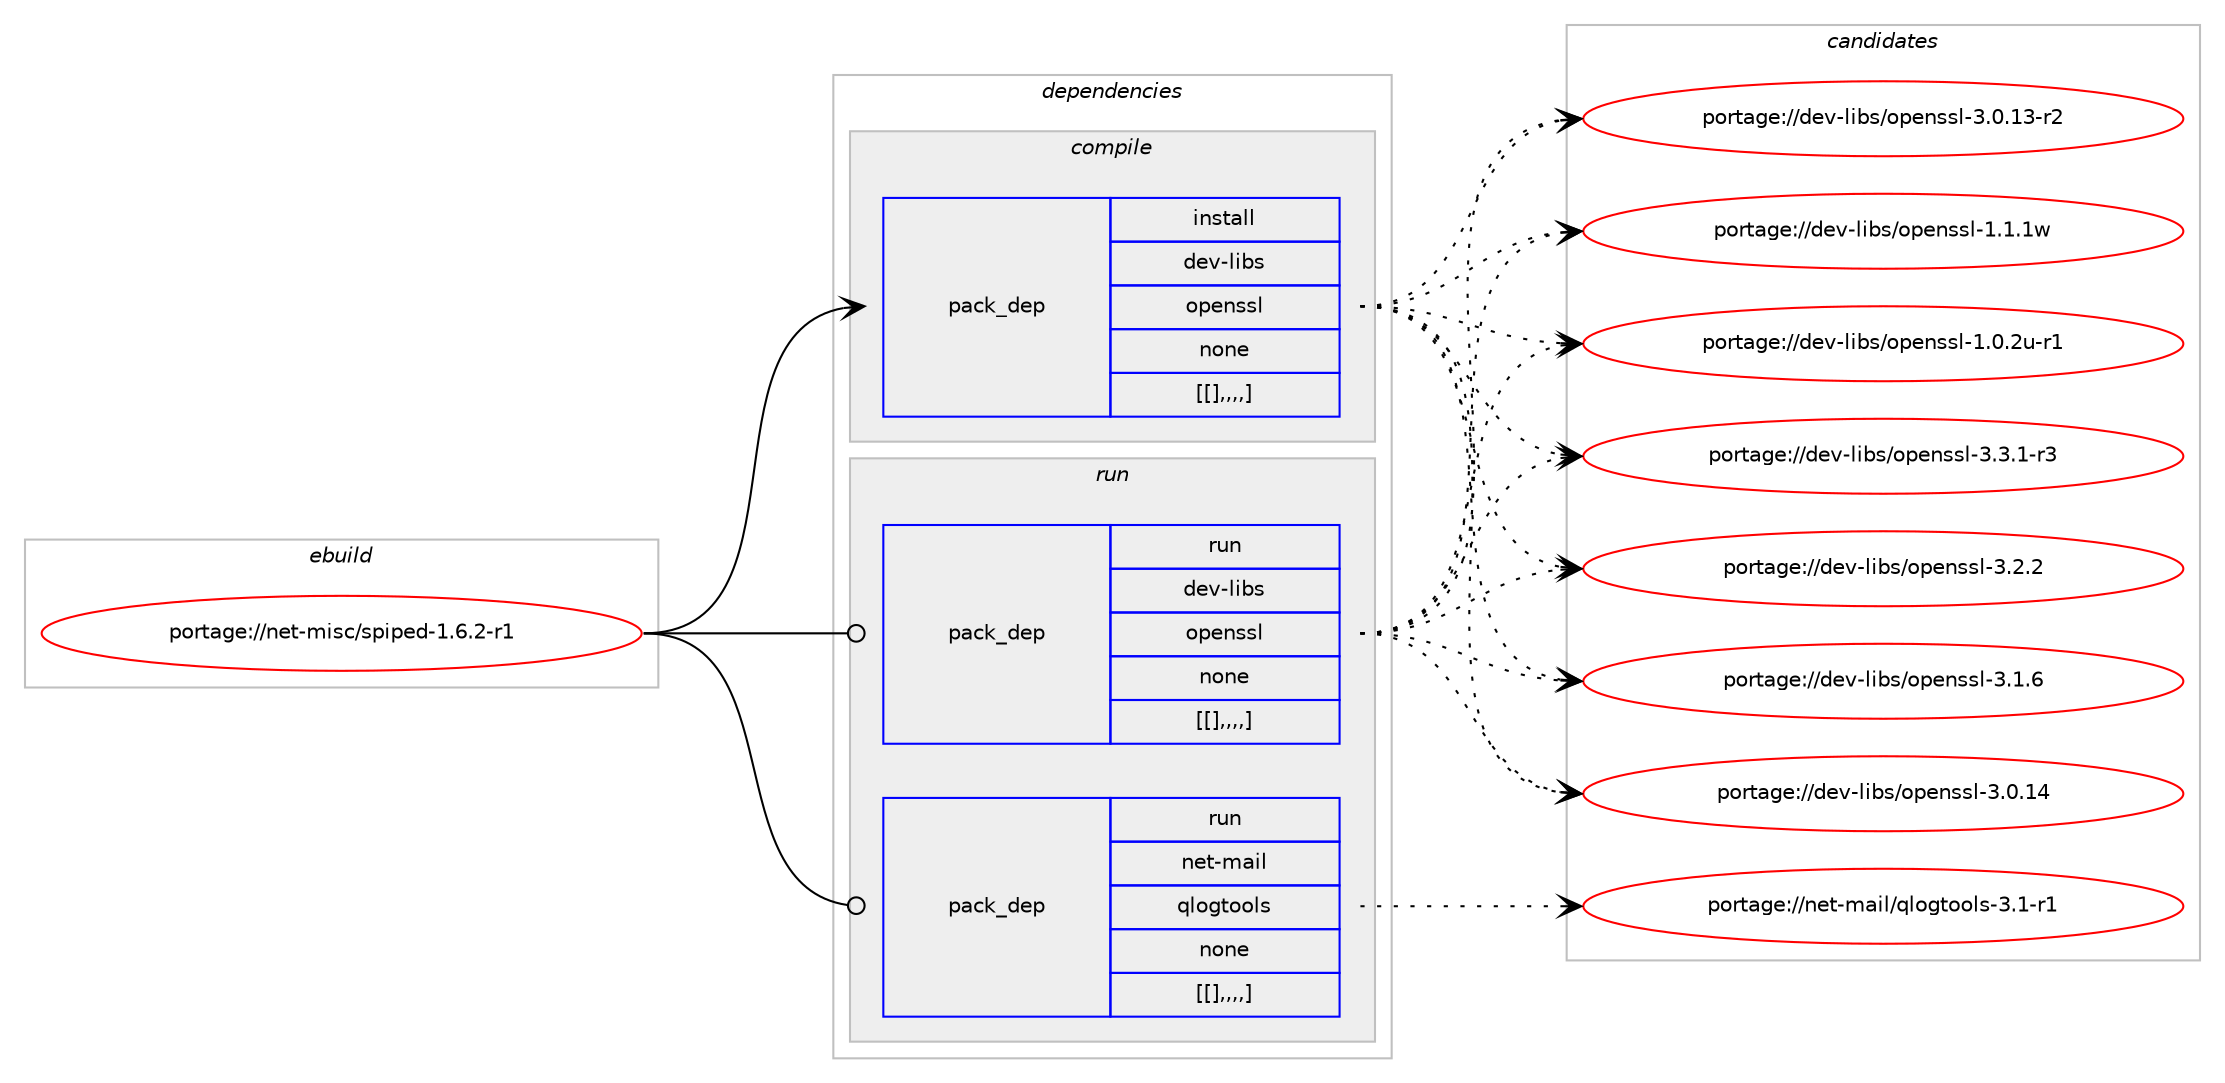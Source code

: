 digraph prolog {

# *************
# Graph options
# *************

newrank=true;
concentrate=true;
compound=true;
graph [rankdir=LR,fontname=Helvetica,fontsize=10,ranksep=1.5];#, ranksep=2.5, nodesep=0.2];
edge  [arrowhead=vee];
node  [fontname=Helvetica,fontsize=10];

# **********
# The ebuild
# **********

subgraph cluster_leftcol {
color=gray;
label=<<i>ebuild</i>>;
id [label="portage://net-misc/spiped-1.6.2-r1", color=red, width=4, href="../net-misc/spiped-1.6.2-r1.svg"];
}

# ****************
# The dependencies
# ****************

subgraph cluster_midcol {
color=gray;
label=<<i>dependencies</i>>;
subgraph cluster_compile {
fillcolor="#eeeeee";
style=filled;
label=<<i>compile</i>>;
subgraph pack286545 {
dependency392404 [label=<<TABLE BORDER="0" CELLBORDER="1" CELLSPACING="0" CELLPADDING="4" WIDTH="220"><TR><TD ROWSPAN="6" CELLPADDING="30">pack_dep</TD></TR><TR><TD WIDTH="110">install</TD></TR><TR><TD>dev-libs</TD></TR><TR><TD>openssl</TD></TR><TR><TD>none</TD></TR><TR><TD>[[],,,,]</TD></TR></TABLE>>, shape=none, color=blue];
}
id:e -> dependency392404:w [weight=20,style="solid",arrowhead="vee"];
}
subgraph cluster_compileandrun {
fillcolor="#eeeeee";
style=filled;
label=<<i>compile and run</i>>;
}
subgraph cluster_run {
fillcolor="#eeeeee";
style=filled;
label=<<i>run</i>>;
subgraph pack286546 {
dependency392405 [label=<<TABLE BORDER="0" CELLBORDER="1" CELLSPACING="0" CELLPADDING="4" WIDTH="220"><TR><TD ROWSPAN="6" CELLPADDING="30">pack_dep</TD></TR><TR><TD WIDTH="110">run</TD></TR><TR><TD>dev-libs</TD></TR><TR><TD>openssl</TD></TR><TR><TD>none</TD></TR><TR><TD>[[],,,,]</TD></TR></TABLE>>, shape=none, color=blue];
}
id:e -> dependency392405:w [weight=20,style="solid",arrowhead="odot"];
subgraph pack286547 {
dependency392406 [label=<<TABLE BORDER="0" CELLBORDER="1" CELLSPACING="0" CELLPADDING="4" WIDTH="220"><TR><TD ROWSPAN="6" CELLPADDING="30">pack_dep</TD></TR><TR><TD WIDTH="110">run</TD></TR><TR><TD>net-mail</TD></TR><TR><TD>qlogtools</TD></TR><TR><TD>none</TD></TR><TR><TD>[[],,,,]</TD></TR></TABLE>>, shape=none, color=blue];
}
id:e -> dependency392406:w [weight=20,style="solid",arrowhead="odot"];
}
}

# **************
# The candidates
# **************

subgraph cluster_choices {
rank=same;
color=gray;
label=<<i>candidates</i>>;

subgraph choice286545 {
color=black;
nodesep=1;
choice1001011184510810598115471111121011101151151084551465146494511451 [label="portage://dev-libs/openssl-3.3.1-r3", color=red, width=4,href="../dev-libs/openssl-3.3.1-r3.svg"];
choice100101118451081059811547111112101110115115108455146504650 [label="portage://dev-libs/openssl-3.2.2", color=red, width=4,href="../dev-libs/openssl-3.2.2.svg"];
choice100101118451081059811547111112101110115115108455146494654 [label="portage://dev-libs/openssl-3.1.6", color=red, width=4,href="../dev-libs/openssl-3.1.6.svg"];
choice10010111845108105981154711111210111011511510845514648464952 [label="portage://dev-libs/openssl-3.0.14", color=red, width=4,href="../dev-libs/openssl-3.0.14.svg"];
choice100101118451081059811547111112101110115115108455146484649514511450 [label="portage://dev-libs/openssl-3.0.13-r2", color=red, width=4,href="../dev-libs/openssl-3.0.13-r2.svg"];
choice100101118451081059811547111112101110115115108454946494649119 [label="portage://dev-libs/openssl-1.1.1w", color=red, width=4,href="../dev-libs/openssl-1.1.1w.svg"];
choice1001011184510810598115471111121011101151151084549464846501174511449 [label="portage://dev-libs/openssl-1.0.2u-r1", color=red, width=4,href="../dev-libs/openssl-1.0.2u-r1.svg"];
dependency392404:e -> choice1001011184510810598115471111121011101151151084551465146494511451:w [style=dotted,weight="100"];
dependency392404:e -> choice100101118451081059811547111112101110115115108455146504650:w [style=dotted,weight="100"];
dependency392404:e -> choice100101118451081059811547111112101110115115108455146494654:w [style=dotted,weight="100"];
dependency392404:e -> choice10010111845108105981154711111210111011511510845514648464952:w [style=dotted,weight="100"];
dependency392404:e -> choice100101118451081059811547111112101110115115108455146484649514511450:w [style=dotted,weight="100"];
dependency392404:e -> choice100101118451081059811547111112101110115115108454946494649119:w [style=dotted,weight="100"];
dependency392404:e -> choice1001011184510810598115471111121011101151151084549464846501174511449:w [style=dotted,weight="100"];
}
subgraph choice286546 {
color=black;
nodesep=1;
choice1001011184510810598115471111121011101151151084551465146494511451 [label="portage://dev-libs/openssl-3.3.1-r3", color=red, width=4,href="../dev-libs/openssl-3.3.1-r3.svg"];
choice100101118451081059811547111112101110115115108455146504650 [label="portage://dev-libs/openssl-3.2.2", color=red, width=4,href="../dev-libs/openssl-3.2.2.svg"];
choice100101118451081059811547111112101110115115108455146494654 [label="portage://dev-libs/openssl-3.1.6", color=red, width=4,href="../dev-libs/openssl-3.1.6.svg"];
choice10010111845108105981154711111210111011511510845514648464952 [label="portage://dev-libs/openssl-3.0.14", color=red, width=4,href="../dev-libs/openssl-3.0.14.svg"];
choice100101118451081059811547111112101110115115108455146484649514511450 [label="portage://dev-libs/openssl-3.0.13-r2", color=red, width=4,href="../dev-libs/openssl-3.0.13-r2.svg"];
choice100101118451081059811547111112101110115115108454946494649119 [label="portage://dev-libs/openssl-1.1.1w", color=red, width=4,href="../dev-libs/openssl-1.1.1w.svg"];
choice1001011184510810598115471111121011101151151084549464846501174511449 [label="portage://dev-libs/openssl-1.0.2u-r1", color=red, width=4,href="../dev-libs/openssl-1.0.2u-r1.svg"];
dependency392405:e -> choice1001011184510810598115471111121011101151151084551465146494511451:w [style=dotted,weight="100"];
dependency392405:e -> choice100101118451081059811547111112101110115115108455146504650:w [style=dotted,weight="100"];
dependency392405:e -> choice100101118451081059811547111112101110115115108455146494654:w [style=dotted,weight="100"];
dependency392405:e -> choice10010111845108105981154711111210111011511510845514648464952:w [style=dotted,weight="100"];
dependency392405:e -> choice100101118451081059811547111112101110115115108455146484649514511450:w [style=dotted,weight="100"];
dependency392405:e -> choice100101118451081059811547111112101110115115108454946494649119:w [style=dotted,weight="100"];
dependency392405:e -> choice1001011184510810598115471111121011101151151084549464846501174511449:w [style=dotted,weight="100"];
}
subgraph choice286547 {
color=black;
nodesep=1;
choice110101116451099710510847113108111103116111111108115455146494511449 [label="portage://net-mail/qlogtools-3.1-r1", color=red, width=4,href="../net-mail/qlogtools-3.1-r1.svg"];
dependency392406:e -> choice110101116451099710510847113108111103116111111108115455146494511449:w [style=dotted,weight="100"];
}
}

}
